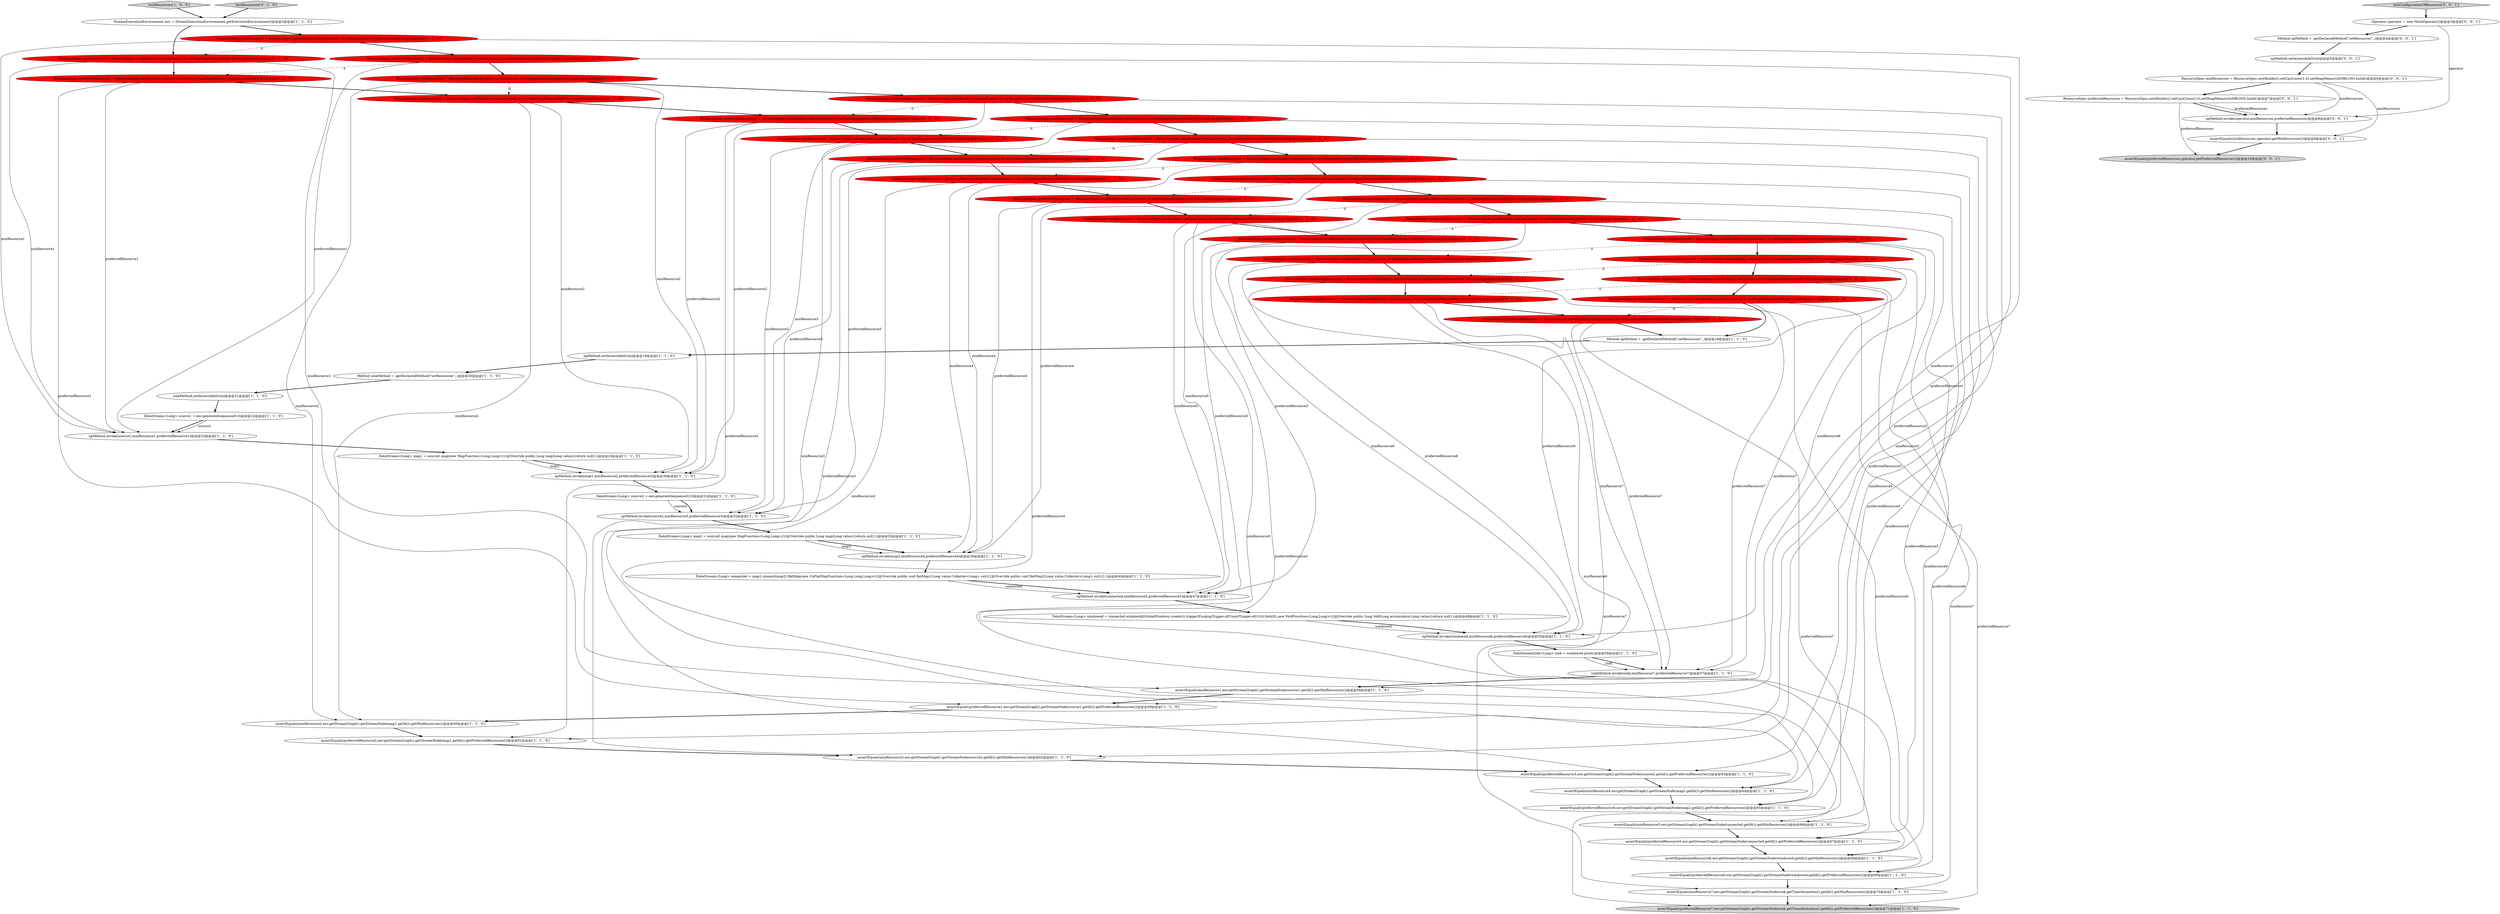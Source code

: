 digraph {
15 [style = filled, label = "DataStream<Long> source2 = env.generateSequence(0,0)@@@31@@@['1', '1', '0']", fillcolor = white, shape = ellipse image = "AAA0AAABBB1BBB"];
19 [style = filled, label = "StreamExecutionEnvironment env = StreamExecutionEnvironment.getExecutionEnvironment()@@@3@@@['1', '1', '0']", fillcolor = white, shape = ellipse image = "AAA0AAABBB1BBB"];
48 [style = filled, label = "ResourceSpec preferredResource1 = ResourceSpec.newBuilder().setCpuCores(2.0).setTaskHeapMemoryMB(200).build()@@@5@@@['0', '1', '0']", fillcolor = red, shape = ellipse image = "AAA1AAABBB2BBB"];
61 [style = filled, label = "ResourceSpec minResource2 = ResourceSpec.newBuilder().setCpuCores(1.0).setTaskHeapMemoryMB(200).build()@@@6@@@['0', '1', '0']", fillcolor = red, shape = ellipse image = "AAA1AAABBB2BBB"];
34 [style = filled, label = "sinkMethod.setAccessible(true)@@@21@@@['1', '1', '0']", fillcolor = white, shape = ellipse image = "AAA0AAABBB1BBB"];
53 [style = filled, label = "ResourceSpec preferredResource5 = ResourceSpec.newBuilder().setCpuCores(2.0).setTaskHeapMemoryMB(600).build()@@@13@@@['0', '1', '0']", fillcolor = red, shape = ellipse image = "AAA1AAABBB2BBB"];
62 [style = filled, label = "ResourceSpec preferredResource6 = ResourceSpec.newBuilder().setCpuCores(2.0).setTaskHeapMemoryMB(700).build()@@@15@@@['0', '1', '0']", fillcolor = red, shape = ellipse image = "AAA1AAABBB2BBB"];
63 [style = filled, label = "Operator operator = new MockOperator()@@@3@@@['0', '0', '1']", fillcolor = white, shape = ellipse image = "AAA0AAABBB3BBB"];
42 [style = filled, label = "opMethod.setAccessible(true)@@@19@@@['1', '1', '0']", fillcolor = white, shape = ellipse image = "AAA0AAABBB1BBB"];
29 [style = filled, label = "opMethod.invoke(connected,minResource5,preferredResource5)@@@47@@@['1', '1', '0']", fillcolor = white, shape = ellipse image = "AAA0AAABBB1BBB"];
56 [style = filled, label = "ResourceSpec minResource5 = ResourceSpec.newBuilder().setCpuCores(1.0).setTaskHeapMemoryMB(500).build()@@@12@@@['0', '1', '0']", fillcolor = red, shape = ellipse image = "AAA1AAABBB2BBB"];
22 [style = filled, label = "opMethod.invoke(map2,minResource4,preferredResource4)@@@39@@@['1', '1', '0']", fillcolor = white, shape = ellipse image = "AAA0AAABBB1BBB"];
28 [style = filled, label = "ResourceSpec preferredResource7 = ResourceSpec.newBuilder().setCpuCores(2.0).setHeapMemoryInMB(800).build()@@@17@@@['1', '0', '0']", fillcolor = red, shape = ellipse image = "AAA1AAABBB1BBB"];
7 [style = filled, label = "ResourceSpec preferredResource2 = ResourceSpec.newBuilder().setCpuCores(2.0).setHeapMemoryInMB(300).build()@@@7@@@['1', '0', '0']", fillcolor = red, shape = ellipse image = "AAA1AAABBB1BBB"];
1 [style = filled, label = "ResourceSpec preferredResource5 = ResourceSpec.newBuilder().setCpuCores(2.0).setHeapMemoryInMB(600).build()@@@13@@@['1', '0', '0']", fillcolor = red, shape = ellipse image = "AAA1AAABBB1BBB"];
13 [style = filled, label = "DataStream<Long> source1 = env.generateSequence(0,0)@@@22@@@['1', '1', '0']", fillcolor = white, shape = ellipse image = "AAA0AAABBB1BBB"];
14 [style = filled, label = "DataStreamSink<Long> sink = windowed.print()@@@56@@@['1', '1', '0']", fillcolor = white, shape = ellipse image = "AAA0AAABBB1BBB"];
24 [style = filled, label = "assertEquals(minResource7,env.getStreamGraph().getStreamNode(sink.getTransformation().getId()).getMinResources())@@@70@@@['1', '1', '0']", fillcolor = white, shape = ellipse image = "AAA0AAABBB1BBB"];
27 [style = filled, label = "DataStream<Long> windowed = connected.windowAll(GlobalWindows.create()).trigger(PurgingTrigger.of(CountTrigger.of(10))).fold(0L,new FoldFunction<Long,Long>(){@Override public Long fold(Long accumulator,Long value){return null}})@@@48@@@['1', '1', '0']", fillcolor = white, shape = ellipse image = "AAA0AAABBB1BBB"];
32 [style = filled, label = "ResourceSpec preferredResource6 = ResourceSpec.newBuilder().setCpuCores(2.0).setHeapMemoryInMB(700).build()@@@15@@@['1', '0', '0']", fillcolor = red, shape = ellipse image = "AAA1AAABBB1BBB"];
33 [style = filled, label = "DataStream<Long> connected = map1.connect(map2).flatMap(new CoFlatMapFunction<Long,Long,Long>(){@Override public void flatMap1(Long value,Collector<Long> out){}@Override public void flatMap2(Long value,Collector<Long> out){}})@@@40@@@['1', '1', '0']", fillcolor = white, shape = ellipse image = "AAA0AAABBB1BBB"];
38 [style = filled, label = "opMethod.invoke(windowed,minResource6,preferredResource6)@@@55@@@['1', '1', '0']", fillcolor = white, shape = ellipse image = "AAA0AAABBB1BBB"];
57 [style = filled, label = "ResourceSpec preferredResource2 = ResourceSpec.newBuilder().setCpuCores(2.0).setTaskHeapMemoryMB(300).build()@@@7@@@['0', '1', '0']", fillcolor = red, shape = ellipse image = "AAA1AAABBB2BBB"];
46 [style = filled, label = "assertEquals(preferredResource4,env.getStreamGraph().getStreamNode(map2.getId()).getPreferredResources())@@@65@@@['1', '1', '0']", fillcolor = white, shape = ellipse image = "AAA0AAABBB1BBB"];
65 [style = filled, label = "assertEquals(preferredResources,operator.getPreferredResources())@@@10@@@['0', '0', '1']", fillcolor = lightgray, shape = ellipse image = "AAA0AAABBB3BBB"];
71 [style = filled, label = "opMethod.invoke(operator,minResources,preferredResources)@@@8@@@['0', '0', '1']", fillcolor = white, shape = ellipse image = "AAA0AAABBB3BBB"];
20 [style = filled, label = "assertEquals(minResource1,env.getStreamGraph().getStreamNode(source1.getId()).getMinResources())@@@58@@@['1', '1', '0']", fillcolor = white, shape = ellipse image = "AAA0AAABBB1BBB"];
51 [style = filled, label = "ResourceSpec preferredResource7 = ResourceSpec.newBuilder().setCpuCores(2.0).setTaskHeapMemoryMB(800).build()@@@17@@@['0', '1', '0']", fillcolor = red, shape = ellipse image = "AAA1AAABBB2BBB"];
67 [style = filled, label = "Method opMethod = .getDeclaredMethod(\"setResources\",,)@@@4@@@['0', '0', '1']", fillcolor = white, shape = ellipse image = "AAA0AAABBB3BBB"];
3 [style = filled, label = "ResourceSpec preferredResource3 = ResourceSpec.newBuilder().setCpuCores(2.0).setHeapMemoryInMB(400).build()@@@9@@@['1', '0', '0']", fillcolor = red, shape = ellipse image = "AAA1AAABBB1BBB"];
54 [style = filled, label = "ResourceSpec minResource6 = ResourceSpec.newBuilder().setCpuCores(1.0).setTaskHeapMemoryMB(600).build()@@@14@@@['0', '1', '0']", fillcolor = red, shape = ellipse image = "AAA1AAABBB2BBB"];
6 [style = filled, label = "assertEquals(preferredResource7,env.getStreamGraph().getStreamNode(sink.getTransformation().getId()).getPreferredResources())@@@71@@@['1', '1', '0']", fillcolor = lightgray, shape = ellipse image = "AAA0AAABBB1BBB"];
31 [style = filled, label = "ResourceSpec minResource6 = ResourceSpec.newBuilder().setCpuCores(1.0).setHeapMemoryInMB(600).build()@@@14@@@['1', '0', '0']", fillcolor = red, shape = ellipse image = "AAA1AAABBB1BBB"];
45 [style = filled, label = "assertEquals(minResource3,env.getStreamGraph().getStreamNode(source2.getId()).getMinResources())@@@62@@@['1', '1', '0']", fillcolor = white, shape = ellipse image = "AAA0AAABBB1BBB"];
58 [style = filled, label = "ResourceSpec minResource1 = ResourceSpec.newBuilder().setCpuCores(1.0).setTaskHeapMemoryMB(100).build()@@@4@@@['0', '1', '0']", fillcolor = red, shape = ellipse image = "AAA1AAABBB2BBB"];
59 [style = filled, label = "ResourceSpec preferredResource3 = ResourceSpec.newBuilder().setCpuCores(2.0).setTaskHeapMemoryMB(400).build()@@@9@@@['0', '1', '0']", fillcolor = red, shape = ellipse image = "AAA1AAABBB2BBB"];
21 [style = filled, label = "DataStream<Long> map1 = source1.map(new MapFunction<Long,Long>(){@Override public Long map(Long value){return null}})@@@24@@@['1', '1', '0']", fillcolor = white, shape = ellipse image = "AAA0AAABBB1BBB"];
4 [style = filled, label = "ResourceSpec minResource4 = ResourceSpec.newBuilder().setCpuCores(1.0).setHeapMemoryInMB(400).build()@@@10@@@['1', '0', '0']", fillcolor = red, shape = ellipse image = "AAA1AAABBB1BBB"];
17 [style = filled, label = "Method opMethod = .getDeclaredMethod(\"setResources\",,)@@@18@@@['1', '1', '0']", fillcolor = white, shape = ellipse image = "AAA0AAABBB1BBB"];
39 [style = filled, label = "assertEquals(minResource2,env.getStreamGraph().getStreamNode(map1.getId()).getMinResources())@@@60@@@['1', '1', '0']", fillcolor = white, shape = ellipse image = "AAA0AAABBB1BBB"];
16 [style = filled, label = "opMethod.invoke(source2,minResource3,preferredResource3)@@@32@@@['1', '1', '0']", fillcolor = white, shape = ellipse image = "AAA0AAABBB1BBB"];
41 [style = filled, label = "DataStream<Long> map2 = source2.map(new MapFunction<Long,Long>(){@Override public Long map(Long value){return null}})@@@33@@@['1', '1', '0']", fillcolor = white, shape = ellipse image = "AAA0AAABBB1BBB"];
50 [style = filled, label = "ResourceSpec minResource3 = ResourceSpec.newBuilder().setCpuCores(1.0).setTaskHeapMemoryMB(300).build()@@@8@@@['0', '1', '0']", fillcolor = red, shape = ellipse image = "AAA1AAABBB2BBB"];
12 [style = filled, label = "ResourceSpec minResource1 = ResourceSpec.newBuilder().setCpuCores(1.0).setHeapMemoryInMB(100).build()@@@4@@@['1', '0', '0']", fillcolor = red, shape = ellipse image = "AAA1AAABBB1BBB"];
47 [style = filled, label = "sinkMethod.invoke(sink,minResource7,preferredResource7)@@@57@@@['1', '1', '0']", fillcolor = white, shape = ellipse image = "AAA0AAABBB1BBB"];
30 [style = filled, label = "assertEquals(minResource6,env.getStreamGraph().getStreamNode(windowed.getId()).getMinResources())@@@68@@@['1', '1', '0']", fillcolor = white, shape = ellipse image = "AAA0AAABBB1BBB"];
44 [style = filled, label = "ResourceSpec preferredResource1 = ResourceSpec.newBuilder().setCpuCores(2.0).setHeapMemoryInMB(200).build()@@@5@@@['1', '0', '0']", fillcolor = red, shape = ellipse image = "AAA1AAABBB1BBB"];
69 [style = filled, label = "assertEquals(minResources,operator.getMinResources())@@@9@@@['0', '0', '1']", fillcolor = white, shape = ellipse image = "AAA0AAABBB3BBB"];
23 [style = filled, label = "ResourceSpec minResource5 = ResourceSpec.newBuilder().setCpuCores(1.0).setHeapMemoryInMB(500).build()@@@12@@@['1', '0', '0']", fillcolor = red, shape = ellipse image = "AAA1AAABBB1BBB"];
11 [style = filled, label = "opMethod.invoke(source1,minResource1,preferredResource1)@@@23@@@['1', '1', '0']", fillcolor = white, shape = ellipse image = "AAA0AAABBB1BBB"];
37 [style = filled, label = "testResources['1', '0', '0']", fillcolor = lightgray, shape = diamond image = "AAA0AAABBB1BBB"];
49 [style = filled, label = "ResourceSpec minResource7 = ResourceSpec.newBuilder().setCpuCores(1.0).setTaskHeapMemoryMB(700).build()@@@16@@@['0', '1', '0']", fillcolor = red, shape = ellipse image = "AAA1AAABBB2BBB"];
18 [style = filled, label = "assertEquals(preferredResource6,env.getStreamGraph().getStreamNode(windowed.getId()).getPreferredResources())@@@69@@@['1', '1', '0']", fillcolor = white, shape = ellipse image = "AAA0AAABBB1BBB"];
8 [style = filled, label = "assertEquals(preferredResource2,env.getStreamGraph().getStreamNode(map1.getId()).getPreferredResources())@@@61@@@['1', '1', '0']", fillcolor = white, shape = ellipse image = "AAA0AAABBB1BBB"];
36 [style = filled, label = "Method sinkMethod = .getDeclaredMethod(\"setResources\",,)@@@20@@@['1', '1', '0']", fillcolor = white, shape = ellipse image = "AAA0AAABBB1BBB"];
10 [style = filled, label = "ResourceSpec minResource2 = ResourceSpec.newBuilder().setCpuCores(1.0).setHeapMemoryInMB(200).build()@@@6@@@['1', '0', '0']", fillcolor = red, shape = ellipse image = "AAA1AAABBB1BBB"];
68 [style = filled, label = "ResourceSpec preferredResources = ResourceSpec.newBuilder().setCpuCores(2.0).setHeapMemoryInMB(200).build()@@@7@@@['0', '0', '1']", fillcolor = white, shape = ellipse image = "AAA0AAABBB3BBB"];
43 [style = filled, label = "assertEquals(minResource5,env.getStreamGraph().getStreamNode(connected.getId()).getMinResources())@@@66@@@['1', '1', '0']", fillcolor = white, shape = ellipse image = "AAA0AAABBB1BBB"];
64 [style = filled, label = "ResourceSpec minResources = ResourceSpec.newBuilder().setCpuCores(1.0).setHeapMemoryInMB(100).build()@@@6@@@['0', '0', '1']", fillcolor = white, shape = ellipse image = "AAA0AAABBB3BBB"];
66 [style = filled, label = "testConfigurationOfResource['0', '0', '1']", fillcolor = lightgray, shape = diamond image = "AAA0AAABBB3BBB"];
25 [style = filled, label = "assertEquals(preferredResource1,env.getStreamGraph().getStreamNode(source1.getId()).getPreferredResources())@@@59@@@['1', '1', '0']", fillcolor = white, shape = ellipse image = "AAA0AAABBB1BBB"];
26 [style = filled, label = "ResourceSpec preferredResource4 = ResourceSpec.newBuilder().setCpuCores(2.0).setHeapMemoryInMB(500).build()@@@11@@@['1', '0', '0']", fillcolor = red, shape = ellipse image = "AAA1AAABBB1BBB"];
35 [style = filled, label = "opMethod.invoke(map1,minResource2,preferredResource2)@@@30@@@['1', '1', '0']", fillcolor = white, shape = ellipse image = "AAA0AAABBB1BBB"];
5 [style = filled, label = "assertEquals(preferredResource3,env.getStreamGraph().getStreamNode(source2.getId()).getPreferredResources())@@@63@@@['1', '1', '0']", fillcolor = white, shape = ellipse image = "AAA0AAABBB1BBB"];
0 [style = filled, label = "ResourceSpec minResource3 = ResourceSpec.newBuilder().setCpuCores(1.0).setHeapMemoryInMB(300).build()@@@8@@@['1', '0', '0']", fillcolor = red, shape = ellipse image = "AAA1AAABBB1BBB"];
55 [style = filled, label = "testResources['0', '1', '0']", fillcolor = lightgray, shape = diamond image = "AAA0AAABBB2BBB"];
60 [style = filled, label = "ResourceSpec minResource4 = ResourceSpec.newBuilder().setCpuCores(1.0).setTaskHeapMemoryMB(400).build()@@@10@@@['0', '1', '0']", fillcolor = red, shape = ellipse image = "AAA1AAABBB2BBB"];
70 [style = filled, label = "opMethod.setAccessible(true)@@@5@@@['0', '0', '1']", fillcolor = white, shape = ellipse image = "AAA0AAABBB3BBB"];
40 [style = filled, label = "assertEquals(minResource4,env.getStreamGraph().getStreamNode(map2.getId()).getMinResources())@@@64@@@['1', '1', '0']", fillcolor = white, shape = ellipse image = "AAA0AAABBB1BBB"];
2 [style = filled, label = "ResourceSpec minResource7 = ResourceSpec.newBuilder().setCpuCores(1.0).setHeapMemoryInMB(700).build()@@@16@@@['1', '0', '0']", fillcolor = red, shape = ellipse image = "AAA1AAABBB1BBB"];
9 [style = filled, label = "assertEquals(preferredResource5,env.getStreamGraph().getStreamNode(connected.getId()).getPreferredResources())@@@67@@@['1', '1', '0']", fillcolor = white, shape = ellipse image = "AAA0AAABBB1BBB"];
52 [style = filled, label = "ResourceSpec preferredResource4 = ResourceSpec.newBuilder().setCpuCores(2.0).setTaskHeapMemoryMB(500).build()@@@11@@@['0', '1', '0']", fillcolor = red, shape = ellipse image = "AAA1AAABBB2BBB"];
44->25 [style = solid, label="preferredResource1"];
32->18 [style = solid, label="preferredResource6"];
27->38 [style = bold, label=""];
68->71 [style = solid, label="preferredResources"];
70->64 [style = bold, label=""];
27->38 [style = solid, label="windowed"];
10->39 [style = solid, label="minResource2"];
12->44 [style = bold, label=""];
0->16 [style = solid, label="minResource3"];
3->16 [style = solid, label="preferredResource3"];
57->8 [style = solid, label="preferredResource2"];
15->16 [style = solid, label="source2"];
52->46 [style = solid, label="preferredResource4"];
49->51 [style = bold, label=""];
61->57 [style = bold, label=""];
31->30 [style = solid, label="minResource6"];
48->61 [style = bold, label=""];
53->54 [style = bold, label=""];
30->18 [style = bold, label=""];
3->4 [style = bold, label=""];
2->47 [style = solid, label="minResource7"];
12->58 [style = dashed, label="0"];
16->41 [style = bold, label=""];
57->35 [style = solid, label="preferredResource2"];
53->9 [style = solid, label="preferredResource5"];
1->9 [style = solid, label="preferredResource5"];
50->16 [style = solid, label="minResource3"];
12->11 [style = solid, label="minResource1"];
12->20 [style = solid, label="minResource1"];
51->17 [style = bold, label=""];
2->49 [style = dashed, label="0"];
62->49 [style = bold, label=""];
32->38 [style = solid, label="preferredResource6"];
2->24 [style = solid, label="minResource7"];
56->29 [style = solid, label="minResource5"];
41->22 [style = bold, label=""];
58->11 [style = solid, label="minResource1"];
21->35 [style = bold, label=""];
1->31 [style = bold, label=""];
4->22 [style = solid, label="minResource4"];
56->53 [style = bold, label=""];
2->28 [style = bold, label=""];
1->53 [style = dashed, label="0"];
62->18 [style = solid, label="preferredResource6"];
66->63 [style = bold, label=""];
0->3 [style = bold, label=""];
22->33 [style = bold, label=""];
10->61 [style = dashed, label="0"];
59->60 [style = bold, label=""];
19->12 [style = bold, label=""];
39->8 [style = bold, label=""];
54->62 [style = bold, label=""];
7->0 [style = bold, label=""];
64->69 [style = solid, label="minResources"];
41->22 [style = solid, label="map2"];
17->42 [style = bold, label=""];
20->25 [style = bold, label=""];
10->7 [style = bold, label=""];
13->11 [style = bold, label=""];
33->29 [style = bold, label=""];
59->16 [style = solid, label="preferredResource3"];
29->27 [style = bold, label=""];
7->57 [style = dashed, label="0"];
59->5 [style = solid, label="preferredResource3"];
54->30 [style = solid, label="minResource6"];
58->20 [style = solid, label="minResource1"];
7->35 [style = solid, label="preferredResource2"];
63->71 [style = solid, label="operator"];
61->35 [style = solid, label="minResource2"];
0->50 [style = dashed, label="0"];
32->62 [style = dashed, label="0"];
55->19 [style = bold, label=""];
54->38 [style = solid, label="minResource6"];
64->71 [style = solid, label="minResources"];
13->11 [style = solid, label="source1"];
46->43 [style = bold, label=""];
50->45 [style = solid, label="minResource3"];
60->40 [style = solid, label="minResource4"];
18->24 [style = bold, label=""];
23->43 [style = solid, label="minResource5"];
25->39 [style = bold, label=""];
35->15 [style = bold, label=""];
31->32 [style = bold, label=""];
28->6 [style = solid, label="preferredResource7"];
56->43 [style = solid, label="minResource5"];
11->21 [style = bold, label=""];
62->38 [style = solid, label="preferredResource6"];
67->70 [style = bold, label=""];
0->45 [style = solid, label="minResource3"];
44->48 [style = dashed, label="0"];
23->56 [style = dashed, label="0"];
68->65 [style = solid, label="preferredResources"];
43->9 [style = bold, label=""];
28->51 [style = dashed, label="0"];
48->11 [style = solid, label="preferredResource1"];
58->48 [style = bold, label=""];
49->24 [style = solid, label="minResource7"];
8->45 [style = bold, label=""];
63->67 [style = bold, label=""];
51->47 [style = solid, label="preferredResource7"];
14->47 [style = bold, label=""];
28->17 [style = bold, label=""];
4->40 [style = solid, label="minResource4"];
5->40 [style = bold, label=""];
60->52 [style = bold, label=""];
14->47 [style = solid, label="sink"];
36->34 [style = bold, label=""];
21->35 [style = solid, label="map1"];
69->65 [style = bold, label=""];
3->5 [style = solid, label="preferredResource3"];
10->35 [style = solid, label="minResource2"];
31->38 [style = solid, label="minResource6"];
60->22 [style = solid, label="minResource4"];
61->39 [style = solid, label="minResource2"];
57->50 [style = bold, label=""];
33->29 [style = solid, label="connected"];
26->46 [style = solid, label="preferredResource4"];
34->13 [style = bold, label=""];
3->59 [style = dashed, label="0"];
44->10 [style = bold, label=""];
31->54 [style = dashed, label="0"];
4->26 [style = bold, label=""];
52->56 [style = bold, label=""];
9->30 [style = bold, label=""];
53->29 [style = solid, label="preferredResource5"];
42->36 [style = bold, label=""];
1->29 [style = solid, label="preferredResource5"];
15->16 [style = bold, label=""];
32->2 [style = bold, label=""];
38->14 [style = bold, label=""];
71->69 [style = bold, label=""];
48->25 [style = solid, label="preferredResource1"];
51->6 [style = solid, label="preferredResource7"];
40->46 [style = bold, label=""];
52->22 [style = solid, label="preferredResource4"];
49->47 [style = solid, label="minResource7"];
19->58 [style = bold, label=""];
4->60 [style = dashed, label="0"];
68->71 [style = bold, label=""];
26->23 [style = bold, label=""];
47->20 [style = bold, label=""];
64->68 [style = bold, label=""];
44->11 [style = solid, label="preferredResource1"];
28->47 [style = solid, label="preferredResource7"];
23->1 [style = bold, label=""];
26->22 [style = solid, label="preferredResource4"];
26->52 [style = dashed, label="0"];
45->5 [style = bold, label=""];
37->19 [style = bold, label=""];
7->8 [style = solid, label="preferredResource2"];
24->6 [style = bold, label=""];
23->29 [style = solid, label="minResource5"];
50->59 [style = bold, label=""];
}
